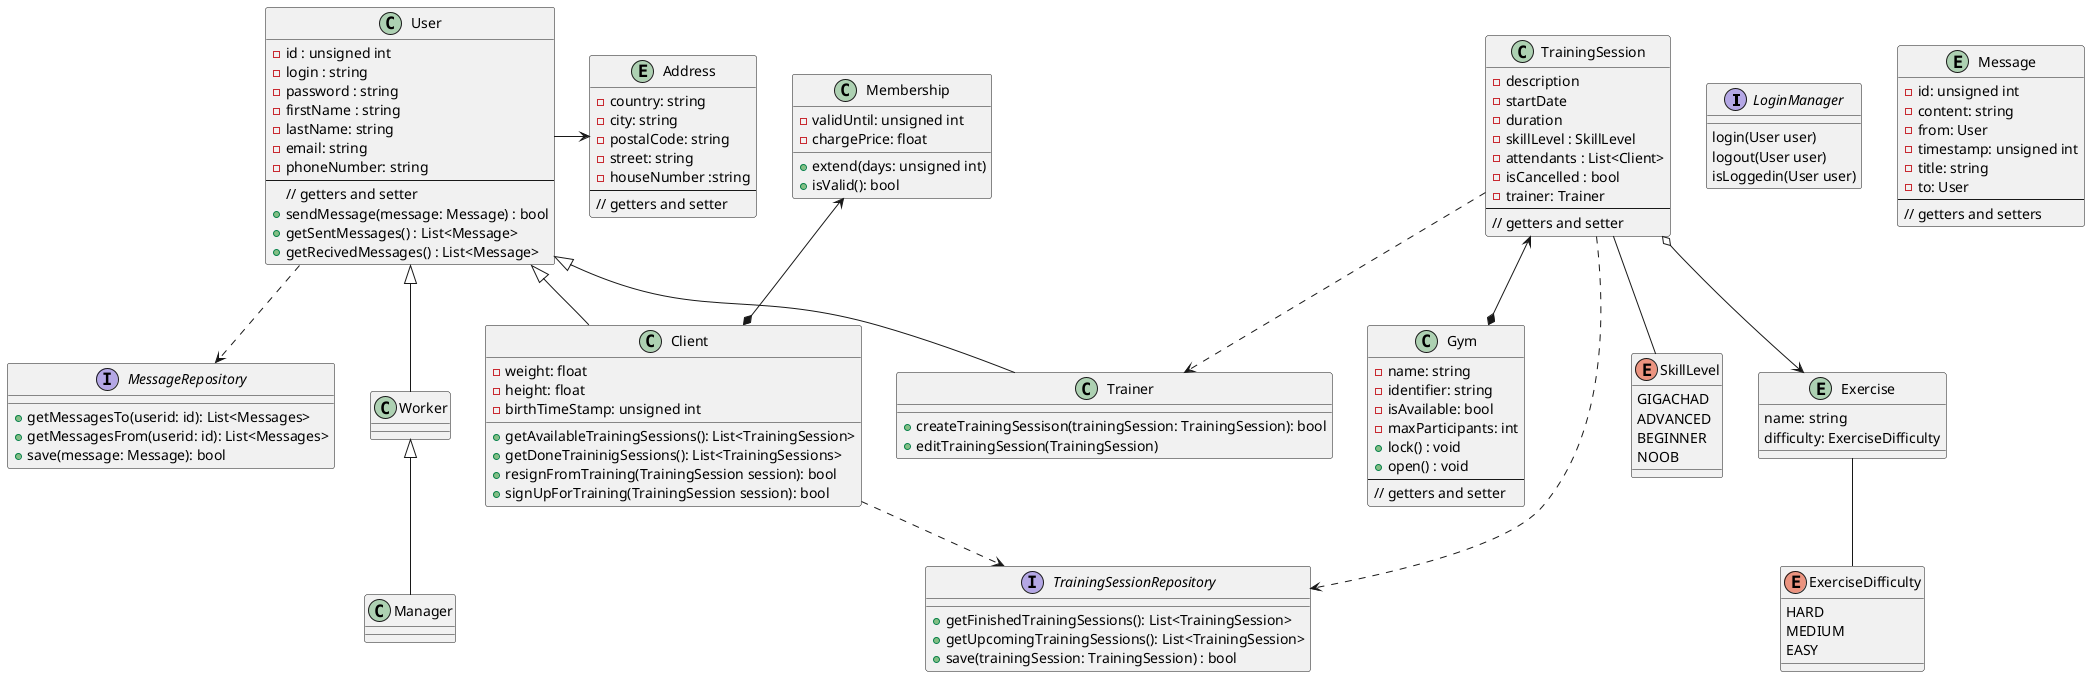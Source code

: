 @startuml

interface LoginManager{
    login(User user)
    logout(User user)
    isLoggedin(User user)
}

entity Address {
  - country: string
  - city: string
  - postalCode: string
  - street: string
  - houseNumber :string
  --
  // getters and setter
}

entity Message{
    - id: unsigned int
    - content: string
    - from: User
    - timestamp: unsigned int
    - title: string
    - to: User
    --
    // getters and setters
}

interface MessageRepository{
  + getMessagesTo(userid: id): List<Messages>
  + getMessagesFrom(userid: id): List<Messages>
  + save(message: Message): bool
}

User -.> MessageRepository

class User {
  - id : unsigned int
  - login : string
  - password : string
  - firstName : string
  - lastName: string
  - email: string
  - phoneNumber: string
  --
  // getters and setter
  + sendMessage(message: Message) : bool
  + getSentMessages() : List<Message>
  + getRecivedMessages() : List<Message> 
}

class Membership {
  - validUntil: unsigned int
  - chargePrice: float
  + extend(days: unsigned int)
  + isValid(): bool
}

class Gym {
  - name: string
  - identifier: string
  - isAvailable: bool
  - maxParticipants: int
  + lock() : void
  + open() : void
  --
  // getters and setter
}

class TrainingSession {
  - description
  - startDate
  - duration
  - skillLevel : SkillLevel
  - attendants : List<Client>
  - isCancelled : bool
  - trainer: Trainer
  --
  // getters and setter
}

interface TrainingSessionRepository {
    + getFinishedTrainingSessions(): List<TrainingSession>
    + getUpcomingTrainingSessions(): List<TrainingSession>
    + save(trainingSession: TrainingSession) : bool
}

class Trainer{
  + createTrainingSessison(trainingSession: TrainingSession): bool
  + editTrainingSession(TrainingSession)
}

TrainingSession -.> TrainingSessionRepository

TrainingSession -.> Trainer
TrainingSession <--* Gym

TrainingSession -- SkillLevel

enum SkillLevel{
    GIGACHAD
    ADVANCED
    BEGINNER
    NOOB
}

enum ExerciseDifficulty{
    HARD
    MEDIUM
    EASY
}

entity Exercise{
    name: string
    difficulty: ExerciseDifficulty
}

Exercise -- ExerciseDifficulty

TrainingSession o--> Exercise

class Client {
    - weight: float
    - height: float
    - birthTimeStamp: unsigned int
    + getAvailableTrainingSessions(): List<TrainingSession>
    + getDoneTraininigSessions(): List<TrainingSessions>
    + resignFromTraining(TrainingSession session): bool
    + signUpForTraining(TrainingSession session): bool
}
Client -.> TrainingSessionRepository


Membership <--* Client
User -> Address

User <|-- Client
Worker <|-- Manager
User <|-- Trainer
User <|-- Worker

@enduml
